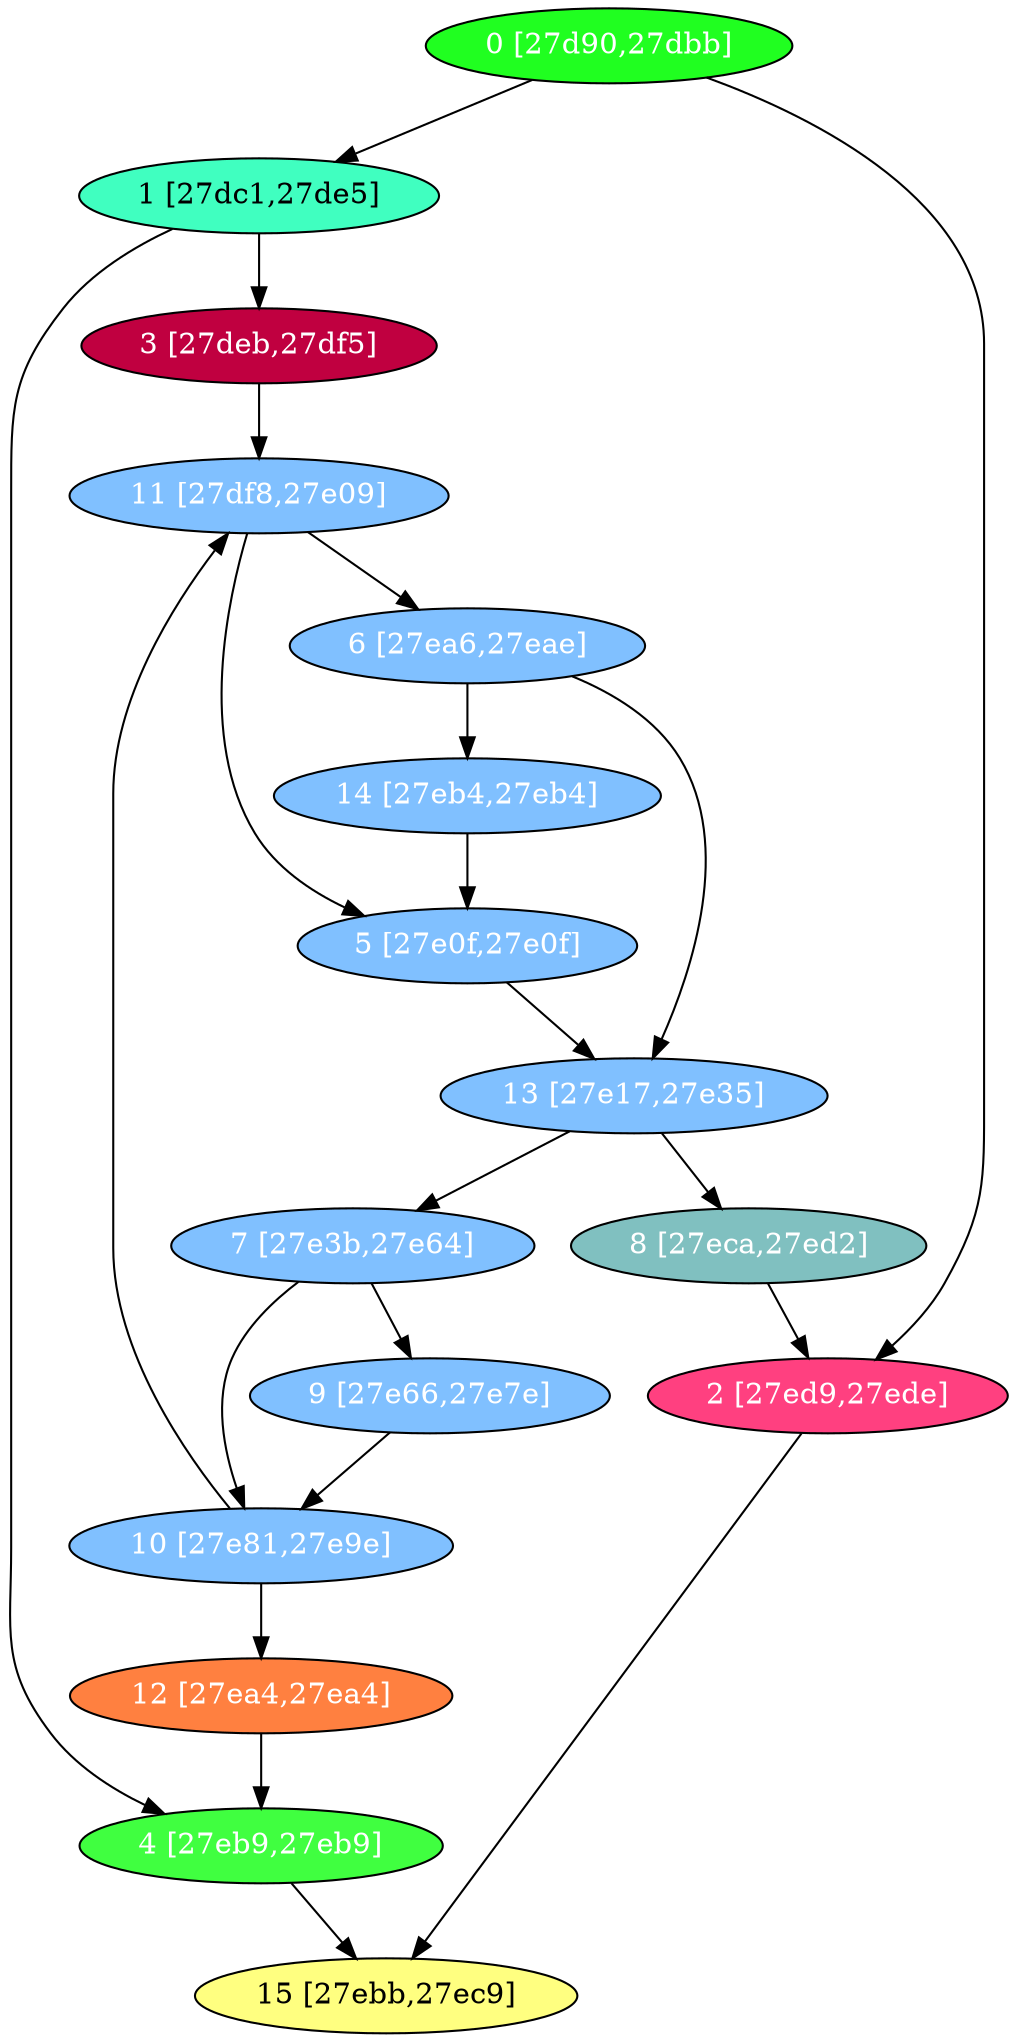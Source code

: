 diGraph libnss3{
	libnss3_0  [style=filled fillcolor="#20FF20" fontcolor="#ffffff" shape=oval label="0 [27d90,27dbb]"]
	libnss3_1  [style=filled fillcolor="#40FFC0" fontcolor="#000000" shape=oval label="1 [27dc1,27de5]"]
	libnss3_2  [style=filled fillcolor="#FF4080" fontcolor="#ffffff" shape=oval label="2 [27ed9,27ede]"]
	libnss3_3  [style=filled fillcolor="#C00040" fontcolor="#ffffff" shape=oval label="3 [27deb,27df5]"]
	libnss3_4  [style=filled fillcolor="#40FF40" fontcolor="#ffffff" shape=oval label="4 [27eb9,27eb9]"]
	libnss3_5  [style=filled fillcolor="#80C0FF" fontcolor="#ffffff" shape=oval label="5 [27e0f,27e0f]"]
	libnss3_6  [style=filled fillcolor="#80C0FF" fontcolor="#ffffff" shape=oval label="6 [27ea6,27eae]"]
	libnss3_7  [style=filled fillcolor="#80C0FF" fontcolor="#ffffff" shape=oval label="7 [27e3b,27e64]"]
	libnss3_8  [style=filled fillcolor="#80C0C0" fontcolor="#ffffff" shape=oval label="8 [27eca,27ed2]"]
	libnss3_9  [style=filled fillcolor="#80C0FF" fontcolor="#ffffff" shape=oval label="9 [27e66,27e7e]"]
	libnss3_a  [style=filled fillcolor="#80C0FF" fontcolor="#ffffff" shape=oval label="10 [27e81,27e9e]"]
	libnss3_b  [style=filled fillcolor="#80C0FF" fontcolor="#ffffff" shape=oval label="11 [27df8,27e09]"]
	libnss3_c  [style=filled fillcolor="#FF8040" fontcolor="#ffffff" shape=oval label="12 [27ea4,27ea4]"]
	libnss3_d  [style=filled fillcolor="#80C0FF" fontcolor="#ffffff" shape=oval label="13 [27e17,27e35]"]
	libnss3_e  [style=filled fillcolor="#80C0FF" fontcolor="#ffffff" shape=oval label="14 [27eb4,27eb4]"]
	libnss3_f  [style=filled fillcolor="#FFFF80" fontcolor="#000000" shape=oval label="15 [27ebb,27ec9]"]

	libnss3_0 -> libnss3_1
	libnss3_0 -> libnss3_2
	libnss3_1 -> libnss3_3
	libnss3_1 -> libnss3_4
	libnss3_2 -> libnss3_f
	libnss3_3 -> libnss3_b
	libnss3_4 -> libnss3_f
	libnss3_5 -> libnss3_d
	libnss3_6 -> libnss3_d
	libnss3_6 -> libnss3_e
	libnss3_7 -> libnss3_9
	libnss3_7 -> libnss3_a
	libnss3_8 -> libnss3_2
	libnss3_9 -> libnss3_a
	libnss3_a -> libnss3_b
	libnss3_a -> libnss3_c
	libnss3_b -> libnss3_5
	libnss3_b -> libnss3_6
	libnss3_c -> libnss3_4
	libnss3_d -> libnss3_7
	libnss3_d -> libnss3_8
	libnss3_e -> libnss3_5
}